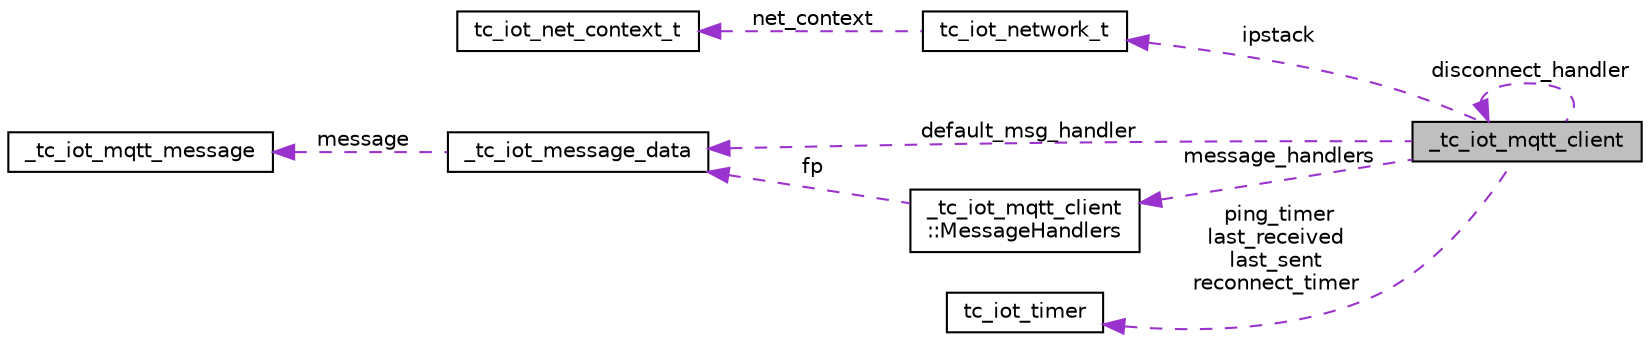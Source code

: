 digraph "_tc_iot_mqtt_client"
{
  edge [fontname="Helvetica",fontsize="10",labelfontname="Helvetica",labelfontsize="10"];
  node [fontname="Helvetica",fontsize="10",shape=record];
  rankdir="LR";
  Node1 [label="_tc_iot_mqtt_client",height=0.2,width=0.4,color="black", fillcolor="grey75", style="filled", fontcolor="black"];
  Node1 -> Node1 [dir="back",color="darkorchid3",fontsize="10",style="dashed",label=" disconnect_handler" ,fontname="Helvetica"];
  Node2 -> Node1 [dir="back",color="darkorchid3",fontsize="10",style="dashed",label=" ipstack" ,fontname="Helvetica"];
  Node2 [label="tc_iot_network_t",height=0.2,width=0.4,color="black", fillcolor="white", style="filled",URL="$structtc__iot__network__t.html",tooltip="网络连接对象，包括相关参数及回调函数 "];
  Node3 -> Node2 [dir="back",color="darkorchid3",fontsize="10",style="dashed",label=" net_context" ,fontname="Helvetica"];
  Node3 [label="tc_iot_net_context_t",height=0.2,width=0.4,color="black", fillcolor="white", style="filled",URL="$structtc__iot__net__context__t.html",tooltip="网络连接参数及过程会话数据 "];
  Node4 -> Node1 [dir="back",color="darkorchid3",fontsize="10",style="dashed",label=" message_handlers" ,fontname="Helvetica"];
  Node4 [label="_tc_iot_mqtt_client\l::MessageHandlers",height=0.2,width=0.4,color="black", fillcolor="white", style="filled",URL="$struct__tc__iot__mqtt__client_1_1MessageHandlers.html"];
  Node5 -> Node4 [dir="back",color="darkorchid3",fontsize="10",style="dashed",label=" fp" ,fontname="Helvetica"];
  Node5 [label="_tc_iot_message_data",height=0.2,width=0.4,color="black", fillcolor="white", style="filled",URL="$struct__tc__iot__message__data.html",tooltip="接收到的订阅消息 "];
  Node6 -> Node5 [dir="back",color="darkorchid3",fontsize="10",style="dashed",label=" message" ,fontname="Helvetica"];
  Node6 [label="_tc_iot_mqtt_message",height=0.2,width=0.4,color="black", fillcolor="white", style="filled",URL="$struct__tc__iot__mqtt__message.html",tooltip="MQTT Publis请求消息，头部参数定义(非协议头)，关键参数说明 "];
  Node7 -> Node1 [dir="back",color="darkorchid3",fontsize="10",style="dashed",label=" ping_timer\nlast_received\nlast_sent\nreconnect_timer" ,fontname="Helvetica"];
  Node7 [label="tc_iot_timer",height=0.2,width=0.4,color="black", fillcolor="white", style="filled",URL="$structtc__iot__timer.html"];
  Node5 -> Node1 [dir="back",color="darkorchid3",fontsize="10",style="dashed",label=" default_msg_handler" ,fontname="Helvetica"];
}
